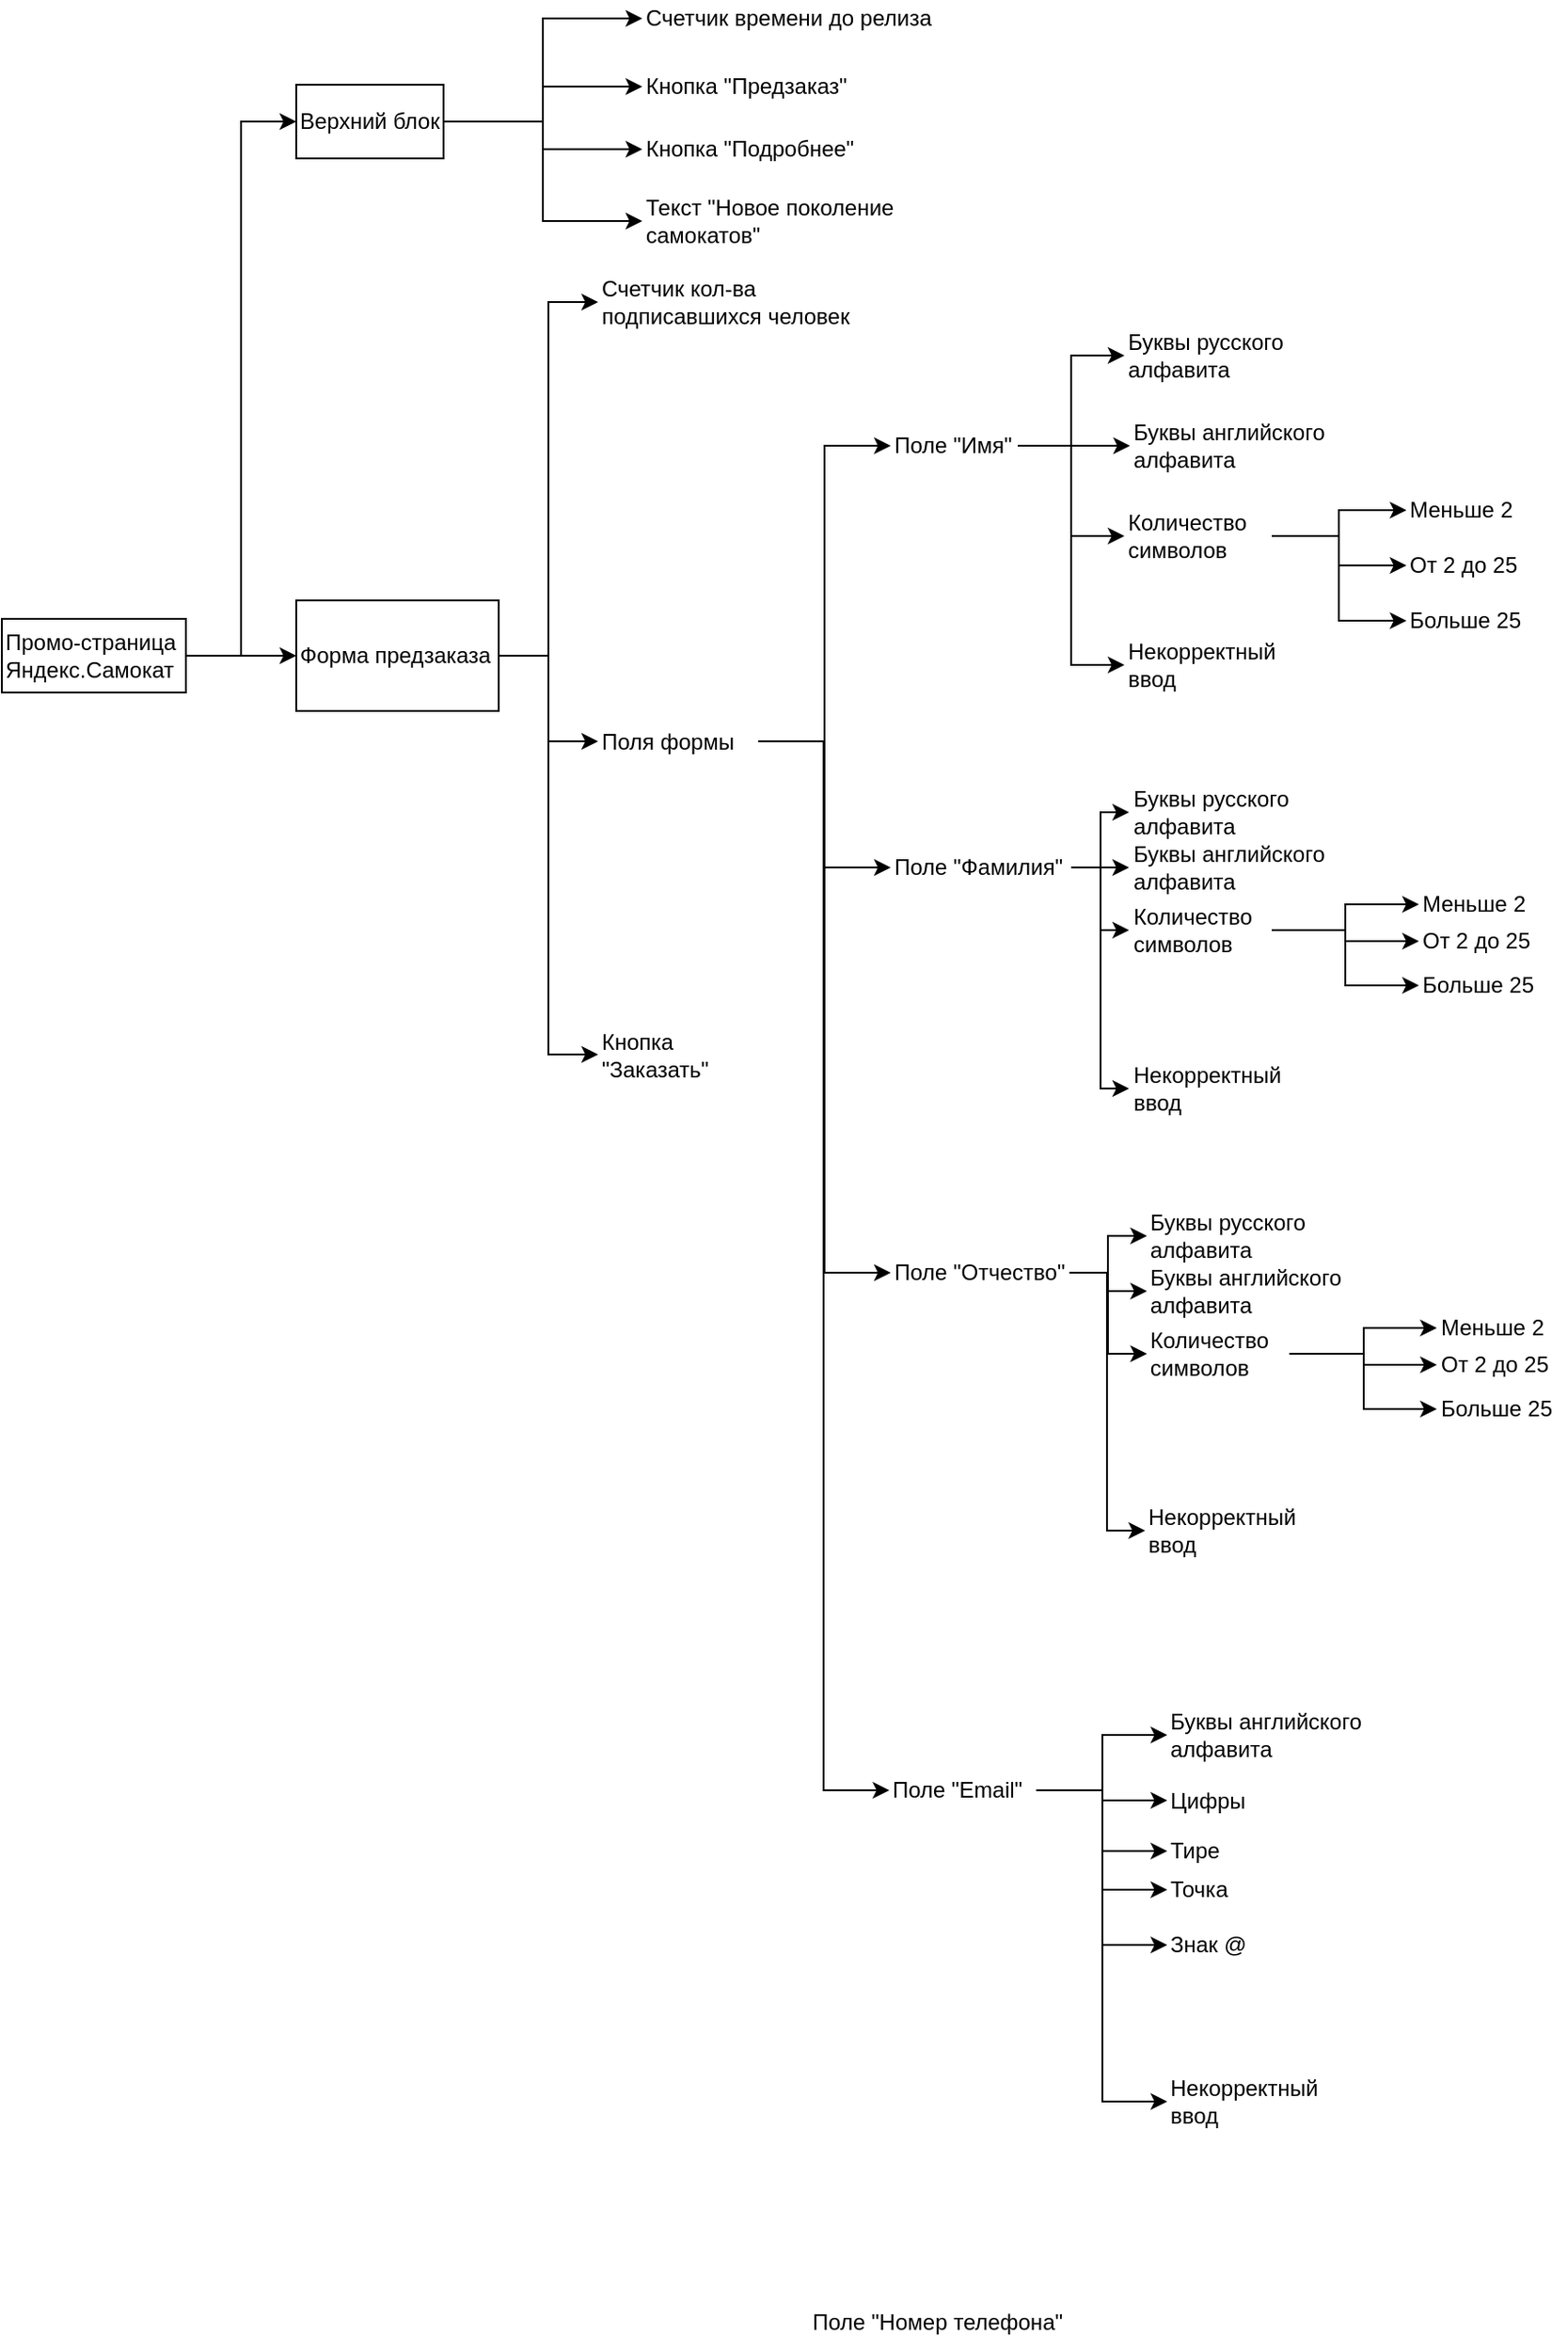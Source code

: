 <mxfile version="20.4.1" type="github">
  <diagram id="qQAtmGv--tQwVHZekTv-" name="Страница 1">
    <mxGraphModel dx="729" dy="387" grid="1" gridSize="10" guides="1" tooltips="1" connect="1" arrows="1" fold="1" page="1" pageScale="1" pageWidth="827" pageHeight="1169" math="0" shadow="0">
      <root>
        <mxCell id="0" />
        <mxCell id="1" parent="0" />
        <mxCell id="gFGe9S4OgMa_uXCCIk9_-5" value="" style="edgeStyle=orthogonalEdgeStyle;rounded=0;orthogonalLoop=1;jettySize=auto;html=1;align=left;" edge="1" parent="1" source="gFGe9S4OgMa_uXCCIk9_-1" target="gFGe9S4OgMa_uXCCIk9_-4">
          <mxGeometry relative="1" as="geometry" />
        </mxCell>
        <mxCell id="gFGe9S4OgMa_uXCCIk9_-1" value="Промо-страница Яндекс.Самокат" style="text;html=1;strokeColor=default;fillColor=none;align=left;verticalAlign=middle;whiteSpace=wrap;rounded=0;" vertex="1" parent="1">
          <mxGeometry x="60" y="490" width="100" height="40" as="geometry" />
        </mxCell>
        <mxCell id="gFGe9S4OgMa_uXCCIk9_-21" style="edgeStyle=elbowEdgeStyle;rounded=0;orthogonalLoop=1;jettySize=auto;html=1;exitX=1;exitY=0.5;exitDx=0;exitDy=0;align=left;" edge="1" parent="1" source="gFGe9S4OgMa_uXCCIk9_-4" target="gFGe9S4OgMa_uXCCIk9_-18">
          <mxGeometry relative="1" as="geometry" />
        </mxCell>
        <mxCell id="gFGe9S4OgMa_uXCCIk9_-22" style="edgeStyle=elbowEdgeStyle;rounded=0;orthogonalLoop=1;jettySize=auto;html=1;exitX=1;exitY=0.5;exitDx=0;exitDy=0;align=left;" edge="1" parent="1" source="gFGe9S4OgMa_uXCCIk9_-4" target="gFGe9S4OgMa_uXCCIk9_-19">
          <mxGeometry relative="1" as="geometry" />
        </mxCell>
        <mxCell id="gFGe9S4OgMa_uXCCIk9_-23" style="edgeStyle=elbowEdgeStyle;rounded=0;orthogonalLoop=1;jettySize=auto;html=1;exitX=1;exitY=0.5;exitDx=0;exitDy=0;align=left;" edge="1" parent="1" source="gFGe9S4OgMa_uXCCIk9_-4" target="gFGe9S4OgMa_uXCCIk9_-20">
          <mxGeometry relative="1" as="geometry" />
        </mxCell>
        <mxCell id="gFGe9S4OgMa_uXCCIk9_-4" value="Форма предзаказа" style="whiteSpace=wrap;html=1;align=left;" vertex="1" parent="1">
          <mxGeometry x="220" y="480" width="110" height="60" as="geometry" />
        </mxCell>
        <mxCell id="gFGe9S4OgMa_uXCCIk9_-6" value="" style="endArrow=classic;html=1;rounded=0;entryX=0;entryY=0.5;entryDx=0;entryDy=0;edgeStyle=elbowEdgeStyle;elbow=vertical;align=left;" edge="1" parent="1" target="gFGe9S4OgMa_uXCCIk9_-7">
          <mxGeometry width="50" height="50" relative="1" as="geometry">
            <mxPoint x="190" y="510" as="sourcePoint" />
            <mxPoint x="190" y="210" as="targetPoint" />
            <Array as="points">
              <mxPoint x="190" y="220" />
            </Array>
          </mxGeometry>
        </mxCell>
        <mxCell id="gFGe9S4OgMa_uXCCIk9_-13" style="edgeStyle=elbowEdgeStyle;rounded=0;orthogonalLoop=1;jettySize=auto;html=1;exitX=1;exitY=0.5;exitDx=0;exitDy=0;entryX=0;entryY=0.5;entryDx=0;entryDy=0;align=left;" edge="1" parent="1" source="gFGe9S4OgMa_uXCCIk9_-7" target="gFGe9S4OgMa_uXCCIk9_-8">
          <mxGeometry relative="1" as="geometry" />
        </mxCell>
        <mxCell id="gFGe9S4OgMa_uXCCIk9_-14" style="edgeStyle=elbowEdgeStyle;rounded=0;orthogonalLoop=1;jettySize=auto;html=1;exitX=1;exitY=0.5;exitDx=0;exitDy=0;align=left;" edge="1" parent="1" source="gFGe9S4OgMa_uXCCIk9_-7" target="gFGe9S4OgMa_uXCCIk9_-11">
          <mxGeometry relative="1" as="geometry" />
        </mxCell>
        <mxCell id="gFGe9S4OgMa_uXCCIk9_-15" style="edgeStyle=elbowEdgeStyle;rounded=0;orthogonalLoop=1;jettySize=auto;html=1;exitX=1;exitY=0.5;exitDx=0;exitDy=0;entryX=0;entryY=0.5;entryDx=0;entryDy=0;align=left;" edge="1" parent="1" source="gFGe9S4OgMa_uXCCIk9_-7" target="gFGe9S4OgMa_uXCCIk9_-10">
          <mxGeometry relative="1" as="geometry" />
        </mxCell>
        <mxCell id="gFGe9S4OgMa_uXCCIk9_-16" style="edgeStyle=elbowEdgeStyle;rounded=0;orthogonalLoop=1;jettySize=auto;html=1;exitX=1;exitY=0.5;exitDx=0;exitDy=0;align=left;" edge="1" parent="1" source="gFGe9S4OgMa_uXCCIk9_-7" target="gFGe9S4OgMa_uXCCIk9_-9">
          <mxGeometry relative="1" as="geometry" />
        </mxCell>
        <mxCell id="gFGe9S4OgMa_uXCCIk9_-7" value="Верхний блок" style="rounded=0;whiteSpace=wrap;html=1;align=left;" vertex="1" parent="1">
          <mxGeometry x="220" y="200" width="80" height="40" as="geometry" />
        </mxCell>
        <mxCell id="gFGe9S4OgMa_uXCCIk9_-8" value="Счетчик времени до релиза" style="text;html=1;strokeColor=none;fillColor=none;align=left;verticalAlign=middle;whiteSpace=wrap;rounded=0;" vertex="1" parent="1">
          <mxGeometry x="408" y="154" width="161" height="20" as="geometry" />
        </mxCell>
        <mxCell id="gFGe9S4OgMa_uXCCIk9_-9" value="Кнопка &quot;Предзаказ&quot;" style="text;html=1;strokeColor=none;fillColor=none;align=left;verticalAlign=middle;whiteSpace=wrap;rounded=0;" vertex="1" parent="1">
          <mxGeometry x="408" y="186" width="112" height="30" as="geometry" />
        </mxCell>
        <mxCell id="gFGe9S4OgMa_uXCCIk9_-10" value="Кнопка &quot;Подробнее&quot;" style="text;html=1;strokeColor=none;fillColor=none;align=left;verticalAlign=middle;whiteSpace=wrap;rounded=0;" vertex="1" parent="1">
          <mxGeometry x="408" y="220" width="116" height="30" as="geometry" />
        </mxCell>
        <mxCell id="gFGe9S4OgMa_uXCCIk9_-11" value="Текст &quot;Новое поколение самокатов&quot;" style="text;html=1;strokeColor=none;fillColor=none;align=left;verticalAlign=middle;whiteSpace=wrap;rounded=0;" vertex="1" parent="1">
          <mxGeometry x="408" y="259" width="142" height="30" as="geometry" />
        </mxCell>
        <mxCell id="gFGe9S4OgMa_uXCCIk9_-18" value="Счетчик кол-ва подписавшихся человек" style="text;html=1;strokeColor=none;fillColor=none;align=left;verticalAlign=middle;whiteSpace=wrap;rounded=0;" vertex="1" parent="1">
          <mxGeometry x="384" y="296" width="150" height="44" as="geometry" />
        </mxCell>
        <mxCell id="gFGe9S4OgMa_uXCCIk9_-29" style="edgeStyle=elbowEdgeStyle;rounded=0;orthogonalLoop=1;jettySize=auto;html=1;exitX=1;exitY=0.5;exitDx=0;exitDy=0;entryX=0;entryY=0.5;entryDx=0;entryDy=0;align=left;" edge="1" parent="1" source="gFGe9S4OgMa_uXCCIk9_-19" target="gFGe9S4OgMa_uXCCIk9_-24">
          <mxGeometry relative="1" as="geometry" />
        </mxCell>
        <mxCell id="gFGe9S4OgMa_uXCCIk9_-44" style="edgeStyle=elbowEdgeStyle;rounded=0;orthogonalLoop=1;jettySize=auto;html=1;exitX=1;exitY=0.5;exitDx=0;exitDy=0;entryX=0;entryY=0.5;entryDx=0;entryDy=0;align=left;" edge="1" parent="1" source="gFGe9S4OgMa_uXCCIk9_-19" target="gFGe9S4OgMa_uXCCIk9_-25">
          <mxGeometry relative="1" as="geometry" />
        </mxCell>
        <mxCell id="gFGe9S4OgMa_uXCCIk9_-58" style="edgeStyle=elbowEdgeStyle;rounded=0;orthogonalLoop=1;jettySize=auto;html=1;exitX=1;exitY=0.5;exitDx=0;exitDy=0;entryX=0;entryY=0.5;entryDx=0;entryDy=0;align=left;" edge="1" parent="1" source="gFGe9S4OgMa_uXCCIk9_-19" target="gFGe9S4OgMa_uXCCIk9_-26">
          <mxGeometry relative="1" as="geometry" />
        </mxCell>
        <mxCell id="gFGe9S4OgMa_uXCCIk9_-73" style="edgeStyle=elbowEdgeStyle;rounded=0;orthogonalLoop=1;jettySize=auto;html=1;exitX=1;exitY=0.5;exitDx=0;exitDy=0;entryX=0;entryY=0.5;entryDx=0;entryDy=0;align=left;" edge="1" parent="1" source="gFGe9S4OgMa_uXCCIk9_-19" target="gFGe9S4OgMa_uXCCIk9_-27">
          <mxGeometry relative="1" as="geometry" />
        </mxCell>
        <mxCell id="gFGe9S4OgMa_uXCCIk9_-19" value="Поля формы" style="text;html=1;strokeColor=none;fillColor=none;align=left;verticalAlign=middle;whiteSpace=wrap;rounded=0;" vertex="1" parent="1">
          <mxGeometry x="384" y="542" width="87" height="29" as="geometry" />
        </mxCell>
        <mxCell id="gFGe9S4OgMa_uXCCIk9_-20" value="Кнопка &quot;Заказать&quot;" style="text;html=1;strokeColor=none;fillColor=none;align=left;verticalAlign=middle;whiteSpace=wrap;rounded=0;" vertex="1" parent="1">
          <mxGeometry x="384" y="703" width="83" height="47" as="geometry" />
        </mxCell>
        <mxCell id="gFGe9S4OgMa_uXCCIk9_-36" style="edgeStyle=elbowEdgeStyle;rounded=0;orthogonalLoop=1;jettySize=auto;html=1;exitX=1;exitY=0.5;exitDx=0;exitDy=0;align=left;" edge="1" parent="1" source="gFGe9S4OgMa_uXCCIk9_-24" target="gFGe9S4OgMa_uXCCIk9_-30">
          <mxGeometry relative="1" as="geometry" />
        </mxCell>
        <mxCell id="gFGe9S4OgMa_uXCCIk9_-39" style="edgeStyle=elbowEdgeStyle;rounded=0;orthogonalLoop=1;jettySize=auto;html=1;exitX=1;exitY=0.5;exitDx=0;exitDy=0;entryX=0;entryY=0.5;entryDx=0;entryDy=0;align=left;" edge="1" parent="1" source="gFGe9S4OgMa_uXCCIk9_-24" target="gFGe9S4OgMa_uXCCIk9_-31">
          <mxGeometry relative="1" as="geometry" />
        </mxCell>
        <mxCell id="gFGe9S4OgMa_uXCCIk9_-40" style="edgeStyle=elbowEdgeStyle;rounded=0;orthogonalLoop=1;jettySize=auto;html=1;exitX=1;exitY=0.5;exitDx=0;exitDy=0;entryX=0;entryY=0.5;entryDx=0;entryDy=0;align=left;" edge="1" parent="1" source="gFGe9S4OgMa_uXCCIk9_-24" target="gFGe9S4OgMa_uXCCIk9_-32">
          <mxGeometry relative="1" as="geometry" />
        </mxCell>
        <mxCell id="gFGe9S4OgMa_uXCCIk9_-90" style="edgeStyle=elbowEdgeStyle;rounded=0;orthogonalLoop=1;jettySize=auto;html=1;exitX=1;exitY=0.5;exitDx=0;exitDy=0;align=left;" edge="1" parent="1" source="gFGe9S4OgMa_uXCCIk9_-24" target="gFGe9S4OgMa_uXCCIk9_-89">
          <mxGeometry relative="1" as="geometry" />
        </mxCell>
        <mxCell id="gFGe9S4OgMa_uXCCIk9_-24" value="Поле &quot;Имя&quot;" style="text;html=1;strokeColor=none;fillColor=none;align=left;verticalAlign=middle;whiteSpace=wrap;rounded=0;" vertex="1" parent="1">
          <mxGeometry x="543" y="381" width="69" height="30" as="geometry" />
        </mxCell>
        <mxCell id="gFGe9S4OgMa_uXCCIk9_-54" style="edgeStyle=elbowEdgeStyle;rounded=0;orthogonalLoop=1;jettySize=auto;html=1;exitX=1;exitY=0.5;exitDx=0;exitDy=0;align=left;" edge="1" parent="1" source="gFGe9S4OgMa_uXCCIk9_-25" target="gFGe9S4OgMa_uXCCIk9_-45">
          <mxGeometry relative="1" as="geometry" />
        </mxCell>
        <mxCell id="gFGe9S4OgMa_uXCCIk9_-55" style="edgeStyle=elbowEdgeStyle;rounded=0;orthogonalLoop=1;jettySize=auto;html=1;exitX=1;exitY=0.5;exitDx=0;exitDy=0;align=left;" edge="1" parent="1" source="gFGe9S4OgMa_uXCCIk9_-25" target="gFGe9S4OgMa_uXCCIk9_-46">
          <mxGeometry relative="1" as="geometry" />
        </mxCell>
        <mxCell id="gFGe9S4OgMa_uXCCIk9_-56" style="edgeStyle=elbowEdgeStyle;rounded=0;orthogonalLoop=1;jettySize=auto;html=1;exitX=1;exitY=0.5;exitDx=0;exitDy=0;align=left;" edge="1" parent="1" source="gFGe9S4OgMa_uXCCIk9_-25" target="gFGe9S4OgMa_uXCCIk9_-50">
          <mxGeometry relative="1" as="geometry" />
        </mxCell>
        <mxCell id="gFGe9S4OgMa_uXCCIk9_-92" style="edgeStyle=elbowEdgeStyle;rounded=0;orthogonalLoop=1;jettySize=auto;html=1;exitX=1;exitY=0.5;exitDx=0;exitDy=0;entryX=0;entryY=0.5;entryDx=0;entryDy=0;align=left;" edge="1" parent="1" source="gFGe9S4OgMa_uXCCIk9_-25" target="gFGe9S4OgMa_uXCCIk9_-91">
          <mxGeometry relative="1" as="geometry" />
        </mxCell>
        <mxCell id="gFGe9S4OgMa_uXCCIk9_-25" value="Поле &quot;Фамилия&quot;" style="text;html=1;strokeColor=none;fillColor=none;align=left;verticalAlign=middle;whiteSpace=wrap;rounded=0;" vertex="1" parent="1">
          <mxGeometry x="543" y="610" width="98" height="30" as="geometry" />
        </mxCell>
        <mxCell id="gFGe9S4OgMa_uXCCIk9_-70" style="edgeStyle=elbowEdgeStyle;rounded=0;orthogonalLoop=1;jettySize=auto;html=1;exitX=1;exitY=0.5;exitDx=0;exitDy=0;entryX=0;entryY=0.5;entryDx=0;entryDy=0;align=left;" edge="1" parent="1" source="gFGe9S4OgMa_uXCCIk9_-26" target="gFGe9S4OgMa_uXCCIk9_-62">
          <mxGeometry relative="1" as="geometry" />
        </mxCell>
        <mxCell id="gFGe9S4OgMa_uXCCIk9_-71" style="edgeStyle=elbowEdgeStyle;rounded=0;orthogonalLoop=1;jettySize=auto;html=1;exitX=1;exitY=0.5;exitDx=0;exitDy=0;entryX=0;entryY=0.5;entryDx=0;entryDy=0;align=left;" edge="1" parent="1" source="gFGe9S4OgMa_uXCCIk9_-26" target="gFGe9S4OgMa_uXCCIk9_-63">
          <mxGeometry relative="1" as="geometry" />
        </mxCell>
        <mxCell id="gFGe9S4OgMa_uXCCIk9_-72" style="edgeStyle=elbowEdgeStyle;rounded=0;orthogonalLoop=1;jettySize=auto;html=1;exitX=1;exitY=0.5;exitDx=0;exitDy=0;entryX=0;entryY=0.5;entryDx=0;entryDy=0;align=left;" edge="1" parent="1" source="gFGe9S4OgMa_uXCCIk9_-26" target="gFGe9S4OgMa_uXCCIk9_-67">
          <mxGeometry relative="1" as="geometry" />
        </mxCell>
        <mxCell id="gFGe9S4OgMa_uXCCIk9_-94" style="edgeStyle=elbowEdgeStyle;rounded=0;orthogonalLoop=1;jettySize=auto;html=1;exitX=1;exitY=0.5;exitDx=0;exitDy=0;entryX=0;entryY=0.5;entryDx=0;entryDy=0;align=left;" edge="1" parent="1" source="gFGe9S4OgMa_uXCCIk9_-26" target="gFGe9S4OgMa_uXCCIk9_-93">
          <mxGeometry relative="1" as="geometry" />
        </mxCell>
        <mxCell id="gFGe9S4OgMa_uXCCIk9_-26" value="Поле &quot;Отчество&quot;" style="text;html=1;strokeColor=none;fillColor=none;align=left;verticalAlign=middle;whiteSpace=wrap;rounded=0;" vertex="1" parent="1">
          <mxGeometry x="543" y="830" width="97" height="30" as="geometry" />
        </mxCell>
        <mxCell id="gFGe9S4OgMa_uXCCIk9_-96" style="edgeStyle=elbowEdgeStyle;rounded=0;orthogonalLoop=1;jettySize=auto;html=1;exitX=1;exitY=0.5;exitDx=0;exitDy=0;entryX=0;entryY=0.5;entryDx=0;entryDy=0;" edge="1" parent="1" source="gFGe9S4OgMa_uXCCIk9_-27" target="gFGe9S4OgMa_uXCCIk9_-74">
          <mxGeometry relative="1" as="geometry" />
        </mxCell>
        <mxCell id="gFGe9S4OgMa_uXCCIk9_-97" style="edgeStyle=elbowEdgeStyle;rounded=0;orthogonalLoop=1;jettySize=auto;html=1;exitX=1;exitY=0.5;exitDx=0;exitDy=0;entryX=0;entryY=0.5;entryDx=0;entryDy=0;" edge="1" parent="1" source="gFGe9S4OgMa_uXCCIk9_-27" target="gFGe9S4OgMa_uXCCIk9_-77">
          <mxGeometry relative="1" as="geometry" />
        </mxCell>
        <mxCell id="gFGe9S4OgMa_uXCCIk9_-98" style="edgeStyle=elbowEdgeStyle;rounded=0;orthogonalLoop=1;jettySize=auto;html=1;exitX=1;exitY=0.5;exitDx=0;exitDy=0;entryX=0;entryY=0.5;entryDx=0;entryDy=0;" edge="1" parent="1" source="gFGe9S4OgMa_uXCCIk9_-27" target="gFGe9S4OgMa_uXCCIk9_-78">
          <mxGeometry relative="1" as="geometry" />
        </mxCell>
        <mxCell id="gFGe9S4OgMa_uXCCIk9_-99" style="edgeStyle=elbowEdgeStyle;rounded=0;orthogonalLoop=1;jettySize=auto;html=1;exitX=1;exitY=0.5;exitDx=0;exitDy=0;entryX=0;entryY=0.5;entryDx=0;entryDy=0;" edge="1" parent="1" source="gFGe9S4OgMa_uXCCIk9_-27" target="gFGe9S4OgMa_uXCCIk9_-79">
          <mxGeometry relative="1" as="geometry" />
        </mxCell>
        <mxCell id="gFGe9S4OgMa_uXCCIk9_-101" style="edgeStyle=elbowEdgeStyle;rounded=0;orthogonalLoop=1;jettySize=auto;html=1;exitX=1;exitY=0.5;exitDx=0;exitDy=0;entryX=0;entryY=0.5;entryDx=0;entryDy=0;" edge="1" parent="1" source="gFGe9S4OgMa_uXCCIk9_-27" target="gFGe9S4OgMa_uXCCIk9_-81">
          <mxGeometry relative="1" as="geometry" />
        </mxCell>
        <mxCell id="gFGe9S4OgMa_uXCCIk9_-102" style="edgeStyle=elbowEdgeStyle;rounded=0;orthogonalLoop=1;jettySize=auto;html=1;exitX=1;exitY=0.5;exitDx=0;exitDy=0;entryX=0;entryY=0.5;entryDx=0;entryDy=0;" edge="1" parent="1" source="gFGe9S4OgMa_uXCCIk9_-27" target="gFGe9S4OgMa_uXCCIk9_-95">
          <mxGeometry relative="1" as="geometry" />
        </mxCell>
        <mxCell id="gFGe9S4OgMa_uXCCIk9_-27" value="Поле &quot;Email&quot;" style="text;html=1;strokeColor=none;fillColor=none;align=left;verticalAlign=middle;whiteSpace=wrap;rounded=0;" vertex="1" parent="1">
          <mxGeometry x="542.25" y="1111" width="80" height="30" as="geometry" />
        </mxCell>
        <mxCell id="gFGe9S4OgMa_uXCCIk9_-28" value="Поле &quot;Номер телефона&quot;" style="text;html=1;strokeColor=none;fillColor=none;align=center;verticalAlign=middle;whiteSpace=wrap;rounded=0;" vertex="1" parent="1">
          <mxGeometry x="496" y="1400" width="145" height="30" as="geometry" />
        </mxCell>
        <mxCell id="gFGe9S4OgMa_uXCCIk9_-30" value="Буквы русского алфавита" style="text;html=1;strokeColor=none;fillColor=none;align=left;verticalAlign=middle;whiteSpace=wrap;rounded=0;" vertex="1" parent="1">
          <mxGeometry x="670" y="332" width="108" height="30" as="geometry" />
        </mxCell>
        <mxCell id="gFGe9S4OgMa_uXCCIk9_-31" value="Буквы английского алфавита" style="text;html=1;strokeColor=none;fillColor=none;align=left;verticalAlign=middle;whiteSpace=wrap;rounded=0;" vertex="1" parent="1">
          <mxGeometry x="673" y="381" width="116" height="30" as="geometry" />
        </mxCell>
        <mxCell id="gFGe9S4OgMa_uXCCIk9_-41" style="edgeStyle=elbowEdgeStyle;rounded=0;orthogonalLoop=1;jettySize=auto;html=1;exitX=1;exitY=0.5;exitDx=0;exitDy=0;entryX=0;entryY=0.5;entryDx=0;entryDy=0;align=left;" edge="1" parent="1" source="gFGe9S4OgMa_uXCCIk9_-32" target="gFGe9S4OgMa_uXCCIk9_-33">
          <mxGeometry relative="1" as="geometry" />
        </mxCell>
        <mxCell id="gFGe9S4OgMa_uXCCIk9_-42" style="edgeStyle=elbowEdgeStyle;rounded=0;orthogonalLoop=1;jettySize=auto;html=1;exitX=1;exitY=0.5;exitDx=0;exitDy=0;align=left;" edge="1" parent="1" source="gFGe9S4OgMa_uXCCIk9_-32" target="gFGe9S4OgMa_uXCCIk9_-34">
          <mxGeometry relative="1" as="geometry" />
        </mxCell>
        <mxCell id="gFGe9S4OgMa_uXCCIk9_-43" style="edgeStyle=elbowEdgeStyle;rounded=0;orthogonalLoop=1;jettySize=auto;html=1;exitX=1;exitY=0.5;exitDx=0;exitDy=0;align=left;" edge="1" parent="1" source="gFGe9S4OgMa_uXCCIk9_-32" target="gFGe9S4OgMa_uXCCIk9_-35">
          <mxGeometry relative="1" as="geometry" />
        </mxCell>
        <mxCell id="gFGe9S4OgMa_uXCCIk9_-32" value="Количество символов" style="text;html=1;strokeColor=none;fillColor=none;align=left;verticalAlign=middle;whiteSpace=wrap;rounded=0;" vertex="1" parent="1">
          <mxGeometry x="670" y="430" width="80" height="30" as="geometry" />
        </mxCell>
        <mxCell id="gFGe9S4OgMa_uXCCIk9_-33" value="Меньше 2" style="text;html=1;strokeColor=none;fillColor=none;align=left;verticalAlign=middle;whiteSpace=wrap;rounded=0;" vertex="1" parent="1">
          <mxGeometry x="823.25" y="416" width="66" height="30" as="geometry" />
        </mxCell>
        <mxCell id="gFGe9S4OgMa_uXCCIk9_-34" value="От 2 до 25" style="text;html=1;strokeColor=none;fillColor=none;align=left;verticalAlign=middle;whiteSpace=wrap;rounded=0;" vertex="1" parent="1">
          <mxGeometry x="823.25" y="446" width="64" height="30" as="geometry" />
        </mxCell>
        <mxCell id="gFGe9S4OgMa_uXCCIk9_-35" value="Больше 25" style="text;html=1;strokeColor=none;fillColor=none;align=left;verticalAlign=middle;whiteSpace=wrap;rounded=0;" vertex="1" parent="1">
          <mxGeometry x="823.25" y="476" width="66" height="30" as="geometry" />
        </mxCell>
        <mxCell id="gFGe9S4OgMa_uXCCIk9_-45" value="Буквы русского алфавита" style="text;html=1;strokeColor=none;fillColor=none;align=left;verticalAlign=middle;whiteSpace=wrap;rounded=0;" vertex="1" parent="1">
          <mxGeometry x="672.5" y="580" width="97" height="30" as="geometry" />
        </mxCell>
        <mxCell id="gFGe9S4OgMa_uXCCIk9_-46" value="Буквы английского алфавита" style="text;html=1;strokeColor=none;fillColor=none;align=left;verticalAlign=middle;whiteSpace=wrap;rounded=0;" vertex="1" parent="1">
          <mxGeometry x="672.5" y="610" width="116" height="30" as="geometry" />
        </mxCell>
        <mxCell id="gFGe9S4OgMa_uXCCIk9_-47" style="edgeStyle=elbowEdgeStyle;rounded=0;orthogonalLoop=1;jettySize=auto;html=1;exitX=1;exitY=0.5;exitDx=0;exitDy=0;entryX=0;entryY=0.5;entryDx=0;entryDy=0;align=left;" edge="1" parent="1" source="gFGe9S4OgMa_uXCCIk9_-50" target="gFGe9S4OgMa_uXCCIk9_-51">
          <mxGeometry relative="1" as="geometry" />
        </mxCell>
        <mxCell id="gFGe9S4OgMa_uXCCIk9_-48" style="edgeStyle=elbowEdgeStyle;rounded=0;orthogonalLoop=1;jettySize=auto;html=1;exitX=1;exitY=0.5;exitDx=0;exitDy=0;align=left;" edge="1" parent="1" source="gFGe9S4OgMa_uXCCIk9_-50" target="gFGe9S4OgMa_uXCCIk9_-52">
          <mxGeometry relative="1" as="geometry" />
        </mxCell>
        <mxCell id="gFGe9S4OgMa_uXCCIk9_-49" style="edgeStyle=elbowEdgeStyle;rounded=0;orthogonalLoop=1;jettySize=auto;html=1;exitX=1;exitY=0.5;exitDx=0;exitDy=0;align=left;" edge="1" parent="1" source="gFGe9S4OgMa_uXCCIk9_-50" target="gFGe9S4OgMa_uXCCIk9_-53">
          <mxGeometry relative="1" as="geometry" />
        </mxCell>
        <mxCell id="gFGe9S4OgMa_uXCCIk9_-50" value="Количество символов" style="text;html=1;strokeColor=none;fillColor=none;align=left;verticalAlign=middle;whiteSpace=wrap;rounded=0;" vertex="1" parent="1">
          <mxGeometry x="672.5" y="644" width="77.5" height="30" as="geometry" />
        </mxCell>
        <mxCell id="gFGe9S4OgMa_uXCCIk9_-51" value="Меньше 2" style="text;html=1;strokeColor=none;fillColor=none;align=left;verticalAlign=middle;whiteSpace=wrap;rounded=0;" vertex="1" parent="1">
          <mxGeometry x="830" y="630" width="70" height="30" as="geometry" />
        </mxCell>
        <mxCell id="gFGe9S4OgMa_uXCCIk9_-52" value="От 2 до 25" style="text;html=1;strokeColor=none;fillColor=none;align=left;verticalAlign=middle;whiteSpace=wrap;rounded=0;" vertex="1" parent="1">
          <mxGeometry x="830" y="650" width="70" height="30" as="geometry" />
        </mxCell>
        <mxCell id="gFGe9S4OgMa_uXCCIk9_-53" value="Больше 25" style="text;html=1;strokeColor=none;fillColor=none;align=left;verticalAlign=middle;whiteSpace=wrap;rounded=0;" vertex="1" parent="1">
          <mxGeometry x="830" y="674" width="70" height="30" as="geometry" />
        </mxCell>
        <mxCell id="gFGe9S4OgMa_uXCCIk9_-62" value="Буквы русского алфавита" style="text;html=1;strokeColor=none;fillColor=none;align=left;verticalAlign=middle;whiteSpace=wrap;rounded=0;" vertex="1" parent="1">
          <mxGeometry x="682.25" y="810" width="97" height="30" as="geometry" />
        </mxCell>
        <mxCell id="gFGe9S4OgMa_uXCCIk9_-63" value="Буквы английского алфавита" style="text;html=1;strokeColor=none;fillColor=none;align=left;verticalAlign=middle;whiteSpace=wrap;rounded=0;" vertex="1" parent="1">
          <mxGeometry x="682.25" y="840" width="116" height="30" as="geometry" />
        </mxCell>
        <mxCell id="gFGe9S4OgMa_uXCCIk9_-64" style="edgeStyle=elbowEdgeStyle;rounded=0;orthogonalLoop=1;jettySize=auto;html=1;exitX=1;exitY=0.5;exitDx=0;exitDy=0;entryX=0;entryY=0.5;entryDx=0;entryDy=0;align=left;" edge="1" parent="1" source="gFGe9S4OgMa_uXCCIk9_-67" target="gFGe9S4OgMa_uXCCIk9_-68">
          <mxGeometry relative="1" as="geometry" />
        </mxCell>
        <mxCell id="gFGe9S4OgMa_uXCCIk9_-65" style="edgeStyle=elbowEdgeStyle;rounded=0;orthogonalLoop=1;jettySize=auto;html=1;exitX=1;exitY=0.5;exitDx=0;exitDy=0;align=left;" edge="1" parent="1" source="gFGe9S4OgMa_uXCCIk9_-67" target="gFGe9S4OgMa_uXCCIk9_-69">
          <mxGeometry relative="1" as="geometry" />
        </mxCell>
        <mxCell id="gFGe9S4OgMa_uXCCIk9_-66" style="edgeStyle=elbowEdgeStyle;rounded=0;orthogonalLoop=1;jettySize=auto;html=1;exitX=1;exitY=0.5;exitDx=0;exitDy=0;align=left;" edge="1" parent="1" source="gFGe9S4OgMa_uXCCIk9_-67">
          <mxGeometry relative="1" as="geometry">
            <mxPoint x="839.75" y="919" as="targetPoint" />
          </mxGeometry>
        </mxCell>
        <mxCell id="gFGe9S4OgMa_uXCCIk9_-67" value="Количество символов" style="text;html=1;strokeColor=none;fillColor=none;align=left;verticalAlign=middle;whiteSpace=wrap;rounded=0;" vertex="1" parent="1">
          <mxGeometry x="682.25" y="874" width="77.5" height="30" as="geometry" />
        </mxCell>
        <mxCell id="gFGe9S4OgMa_uXCCIk9_-68" value="Меньше 2" style="text;html=1;strokeColor=none;fillColor=none;align=left;verticalAlign=middle;whiteSpace=wrap;rounded=0;" vertex="1" parent="1">
          <mxGeometry x="839.75" y="860" width="70" height="30" as="geometry" />
        </mxCell>
        <mxCell id="gFGe9S4OgMa_uXCCIk9_-69" value="От 2 до 25" style="text;html=1;strokeColor=none;fillColor=none;align=left;verticalAlign=middle;whiteSpace=wrap;rounded=0;" vertex="1" parent="1">
          <mxGeometry x="839.75" y="880" width="70" height="30" as="geometry" />
        </mxCell>
        <mxCell id="gFGe9S4OgMa_uXCCIk9_-74" value="Буквы английского алфавита" style="text;html=1;strokeColor=none;fillColor=none;align=left;verticalAlign=middle;whiteSpace=wrap;rounded=0;" vertex="1" parent="1">
          <mxGeometry x="693.25" y="1081" width="130" height="30" as="geometry" />
        </mxCell>
        <mxCell id="gFGe9S4OgMa_uXCCIk9_-76" value="Больше 25" style="text;html=1;strokeColor=none;fillColor=none;align=left;verticalAlign=middle;whiteSpace=wrap;rounded=0;" vertex="1" parent="1">
          <mxGeometry x="839.75" y="904" width="70" height="30" as="geometry" />
        </mxCell>
        <mxCell id="gFGe9S4OgMa_uXCCIk9_-77" value="Цифры" style="text;html=1;strokeColor=none;fillColor=none;align=left;verticalAlign=middle;whiteSpace=wrap;rounded=0;" vertex="1" parent="1">
          <mxGeometry x="693.25" y="1122" width="60" height="19" as="geometry" />
        </mxCell>
        <mxCell id="gFGe9S4OgMa_uXCCIk9_-78" value="Тире" style="text;html=1;strokeColor=none;fillColor=none;align=left;verticalAlign=middle;whiteSpace=wrap;rounded=0;" vertex="1" parent="1">
          <mxGeometry x="693.25" y="1149" width="60" height="20" as="geometry" />
        </mxCell>
        <mxCell id="gFGe9S4OgMa_uXCCIk9_-79" value="Точка" style="text;html=1;strokeColor=none;fillColor=none;align=left;verticalAlign=middle;whiteSpace=wrap;rounded=0;" vertex="1" parent="1">
          <mxGeometry x="693.25" y="1170" width="60" height="20" as="geometry" />
        </mxCell>
        <mxCell id="gFGe9S4OgMa_uXCCIk9_-81" value="Знак @" style="text;html=1;strokeColor=none;fillColor=none;align=left;verticalAlign=middle;whiteSpace=wrap;rounded=0;" vertex="1" parent="1">
          <mxGeometry x="693.25" y="1200" width="60" height="20" as="geometry" />
        </mxCell>
        <mxCell id="gFGe9S4OgMa_uXCCIk9_-89" value="Некорректный ввод" style="text;html=1;strokeColor=none;fillColor=none;align=left;verticalAlign=middle;whiteSpace=wrap;rounded=0;" vertex="1" parent="1">
          <mxGeometry x="670" y="500" width="105" height="30" as="geometry" />
        </mxCell>
        <mxCell id="gFGe9S4OgMa_uXCCIk9_-91" value="Некорректный ввод" style="text;html=1;strokeColor=none;fillColor=none;align=left;verticalAlign=middle;whiteSpace=wrap;rounded=0;" vertex="1" parent="1">
          <mxGeometry x="672.5" y="730" width="105" height="30" as="geometry" />
        </mxCell>
        <mxCell id="gFGe9S4OgMa_uXCCIk9_-93" value="Некорректный ввод" style="text;html=1;strokeColor=none;fillColor=none;align=left;verticalAlign=middle;whiteSpace=wrap;rounded=0;" vertex="1" parent="1">
          <mxGeometry x="681.25" y="970" width="105" height="30" as="geometry" />
        </mxCell>
        <mxCell id="gFGe9S4OgMa_uXCCIk9_-95" value="Некорректный ввод" style="text;html=1;strokeColor=none;fillColor=none;align=left;verticalAlign=middle;whiteSpace=wrap;rounded=0;" vertex="1" parent="1">
          <mxGeometry x="693.25" y="1280" width="105" height="30" as="geometry" />
        </mxCell>
      </root>
    </mxGraphModel>
  </diagram>
</mxfile>
